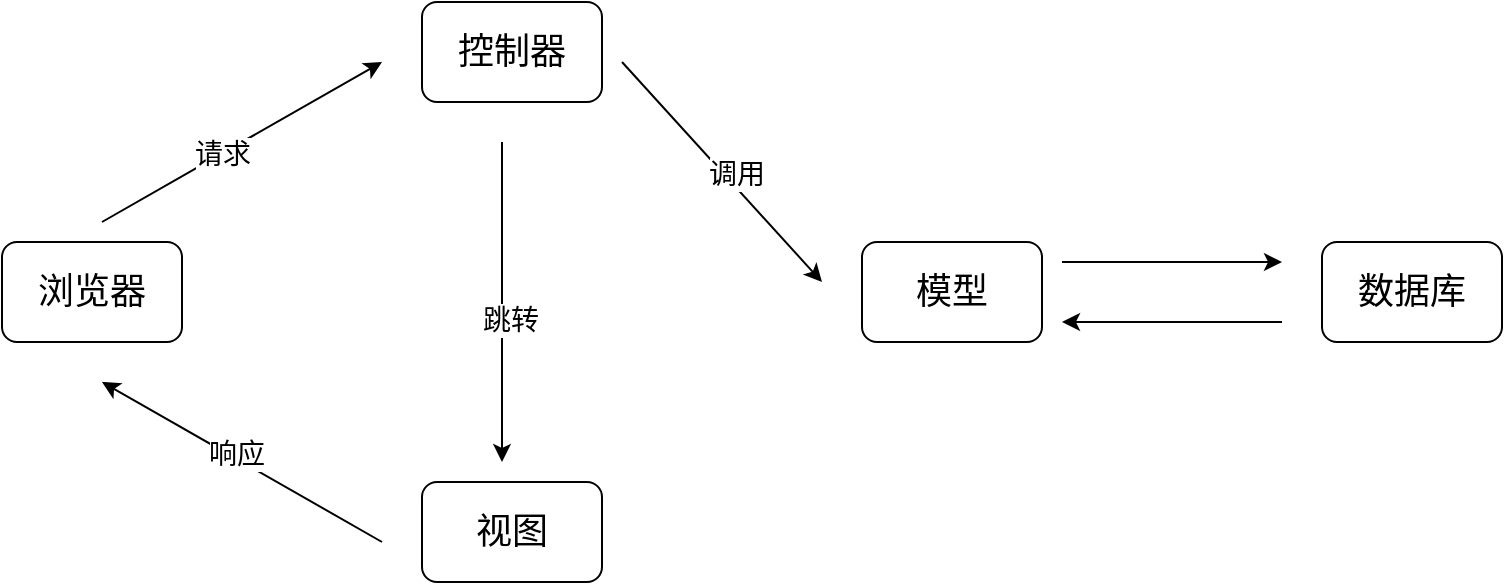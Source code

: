 <mxfile version="26.2.2">
  <diagram name="第 1 页" id="aADvUXk96eySYE29_NKW">
    <mxGraphModel dx="1036" dy="570" grid="1" gridSize="10" guides="1" tooltips="1" connect="1" arrows="1" fold="1" page="1" pageScale="1" pageWidth="827" pageHeight="1169" math="0" shadow="0">
      <root>
        <mxCell id="0" />
        <mxCell id="1" parent="0" />
        <mxCell id="MvEWe0WWOcmjhTOg6-nY-1" value="&lt;font style=&quot;font-size: 18px;&quot;&gt;浏览器&lt;/font&gt;" style="rounded=1;whiteSpace=wrap;html=1;" vertex="1" parent="1">
          <mxGeometry x="30" y="250" width="90" height="50" as="geometry" />
        </mxCell>
        <mxCell id="MvEWe0WWOcmjhTOg6-nY-3" value="&lt;font style=&quot;font-size: 18px;&quot;&gt;控制器&lt;/font&gt;" style="rounded=1;whiteSpace=wrap;html=1;" vertex="1" parent="1">
          <mxGeometry x="240" y="130" width="90" height="50" as="geometry" />
        </mxCell>
        <mxCell id="MvEWe0WWOcmjhTOg6-nY-4" value="&lt;font style=&quot;font-size: 18px;&quot;&gt;视图&lt;/font&gt;" style="rounded=1;whiteSpace=wrap;html=1;" vertex="1" parent="1">
          <mxGeometry x="240" y="370" width="90" height="50" as="geometry" />
        </mxCell>
        <mxCell id="MvEWe0WWOcmjhTOg6-nY-5" value="&lt;font style=&quot;font-size: 18px;&quot;&gt;模型&lt;/font&gt;" style="rounded=1;whiteSpace=wrap;html=1;" vertex="1" parent="1">
          <mxGeometry x="460" y="250" width="90" height="50" as="geometry" />
        </mxCell>
        <mxCell id="MvEWe0WWOcmjhTOg6-nY-6" value="&lt;font style=&quot;font-size: 18px;&quot;&gt;数据库&lt;/font&gt;" style="rounded=1;whiteSpace=wrap;html=1;" vertex="1" parent="1">
          <mxGeometry x="690" y="250" width="90" height="50" as="geometry" />
        </mxCell>
        <mxCell id="MvEWe0WWOcmjhTOg6-nY-7" value="" style="endArrow=classic;html=1;rounded=0;" edge="1" parent="1">
          <mxGeometry width="50" height="50" relative="1" as="geometry">
            <mxPoint x="80" y="240" as="sourcePoint" />
            <mxPoint x="220" y="160" as="targetPoint" />
          </mxGeometry>
        </mxCell>
        <mxCell id="MvEWe0WWOcmjhTOg6-nY-8" value="&lt;font style=&quot;font-size: 14px;&quot;&gt;请求&lt;/font&gt;" style="edgeLabel;html=1;align=center;verticalAlign=middle;resizable=0;points=[];" vertex="1" connectable="0" parent="MvEWe0WWOcmjhTOg6-nY-7">
          <mxGeometry x="-0.15" relative="1" as="geometry">
            <mxPoint as="offset" />
          </mxGeometry>
        </mxCell>
        <mxCell id="MvEWe0WWOcmjhTOg6-nY-9" value="" style="endArrow=classic;html=1;rounded=0;" edge="1" parent="1">
          <mxGeometry width="50" height="50" relative="1" as="geometry">
            <mxPoint x="280" y="200" as="sourcePoint" />
            <mxPoint x="280" y="360" as="targetPoint" />
          </mxGeometry>
        </mxCell>
        <mxCell id="MvEWe0WWOcmjhTOg6-nY-10" value="&lt;font style=&quot;font-size: 14px;&quot;&gt;跳转&lt;/font&gt;" style="edgeLabel;html=1;align=center;verticalAlign=middle;resizable=0;points=[];" vertex="1" connectable="0" parent="MvEWe0WWOcmjhTOg6-nY-9">
          <mxGeometry x="0.115" y="4" relative="1" as="geometry">
            <mxPoint as="offset" />
          </mxGeometry>
        </mxCell>
        <mxCell id="MvEWe0WWOcmjhTOg6-nY-11" value="" style="endArrow=classic;html=1;rounded=0;" edge="1" parent="1">
          <mxGeometry width="50" height="50" relative="1" as="geometry">
            <mxPoint x="220" y="400" as="sourcePoint" />
            <mxPoint x="80" y="320" as="targetPoint" />
          </mxGeometry>
        </mxCell>
        <mxCell id="MvEWe0WWOcmjhTOg6-nY-12" value="&lt;font style=&quot;font-size: 14px;&quot;&gt;响应&lt;/font&gt;" style="edgeLabel;html=1;align=center;verticalAlign=middle;resizable=0;points=[];" vertex="1" connectable="0" parent="MvEWe0WWOcmjhTOg6-nY-11">
          <mxGeometry x="0.052" y="-2" relative="1" as="geometry">
            <mxPoint as="offset" />
          </mxGeometry>
        </mxCell>
        <mxCell id="MvEWe0WWOcmjhTOg6-nY-13" value="" style="endArrow=classic;html=1;rounded=0;" edge="1" parent="1">
          <mxGeometry width="50" height="50" relative="1" as="geometry">
            <mxPoint x="340" y="160" as="sourcePoint" />
            <mxPoint x="440" y="270" as="targetPoint" />
          </mxGeometry>
        </mxCell>
        <mxCell id="MvEWe0WWOcmjhTOg6-nY-14" value="&lt;font style=&quot;font-size: 14px;&quot;&gt;调用&lt;/font&gt;" style="edgeLabel;html=1;align=center;verticalAlign=middle;resizable=0;points=[];" vertex="1" connectable="0" parent="MvEWe0WWOcmjhTOg6-nY-13">
          <mxGeometry x="0.07" y="4" relative="1" as="geometry">
            <mxPoint as="offset" />
          </mxGeometry>
        </mxCell>
        <mxCell id="MvEWe0WWOcmjhTOg6-nY-15" style="edgeStyle=orthogonalEdgeStyle;rounded=0;orthogonalLoop=1;jettySize=auto;html=1;exitX=0.5;exitY=1;exitDx=0;exitDy=0;" edge="1" parent="1" source="MvEWe0WWOcmjhTOg6-nY-6" target="MvEWe0WWOcmjhTOg6-nY-6">
          <mxGeometry relative="1" as="geometry" />
        </mxCell>
        <mxCell id="MvEWe0WWOcmjhTOg6-nY-16" value="" style="endArrow=classic;html=1;rounded=0;" edge="1" parent="1">
          <mxGeometry width="50" height="50" relative="1" as="geometry">
            <mxPoint x="560" y="260" as="sourcePoint" />
            <mxPoint x="670" y="260" as="targetPoint" />
          </mxGeometry>
        </mxCell>
        <mxCell id="MvEWe0WWOcmjhTOg6-nY-17" value="" style="endArrow=classic;html=1;rounded=0;" edge="1" parent="1">
          <mxGeometry width="50" height="50" relative="1" as="geometry">
            <mxPoint x="670" y="290" as="sourcePoint" />
            <mxPoint x="560" y="290" as="targetPoint" />
          </mxGeometry>
        </mxCell>
      </root>
    </mxGraphModel>
  </diagram>
</mxfile>

